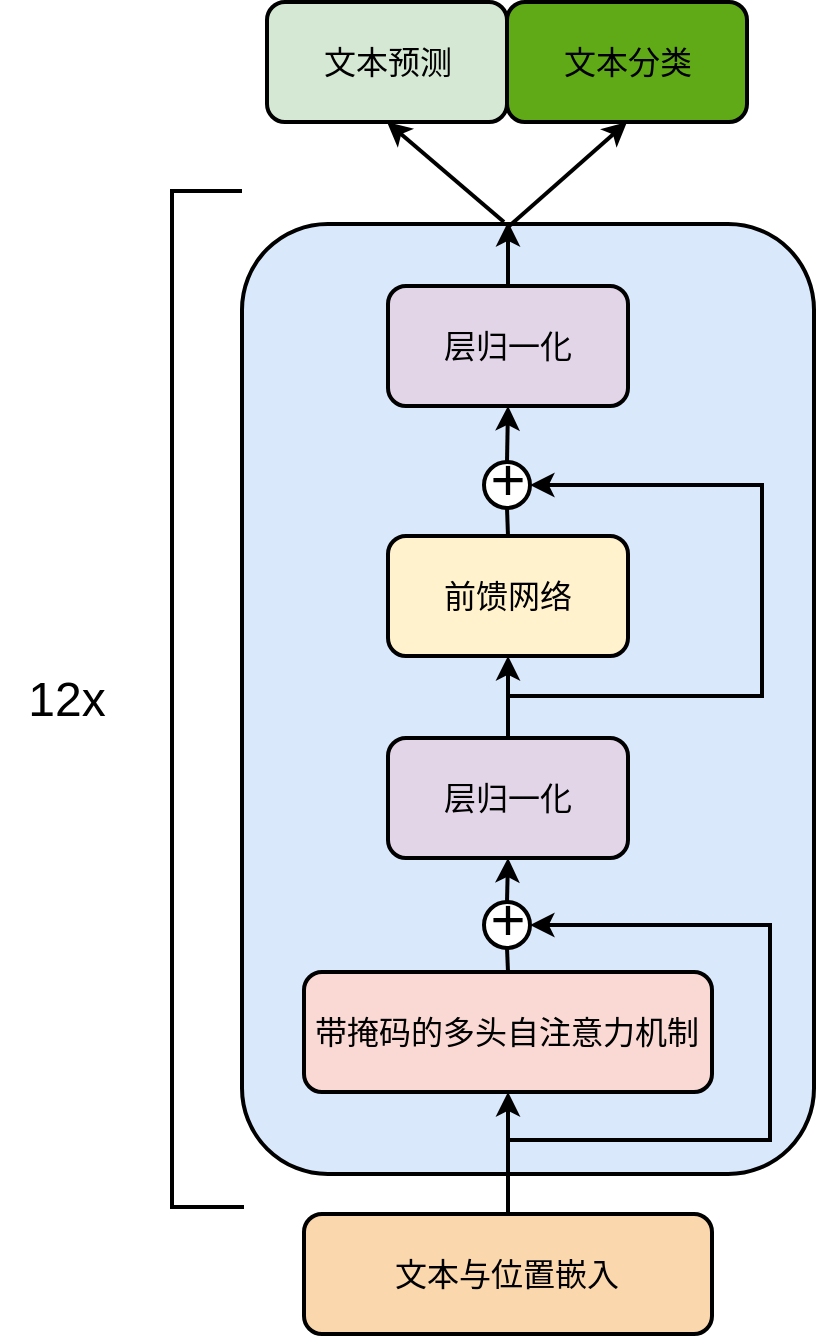 <mxfile version="27.1.6">
  <diagram name="Page-1" id="gi4vCYi5mK5d0KJ-lI0V">
    <mxGraphModel dx="1234" dy="824" grid="0" gridSize="10" guides="1" tooltips="1" connect="1" arrows="1" fold="1" page="0" pageScale="1" pageWidth="850" pageHeight="1100" math="0" shadow="0">
      <root>
        <mxCell id="0" />
        <mxCell id="1" parent="0" />
        <mxCell id="ha6Q2NB3uXMF5ZiVTk2O-11" value="" style="rounded=1;whiteSpace=wrap;html=1;fillColor=#dae8fc;strokeColor=#000000;strokeWidth=2;" vertex="1" parent="1">
          <mxGeometry x="135" y="373" width="286" height="475" as="geometry" />
        </mxCell>
        <mxCell id="5RQzjqeKvx9jLv_Sv97y-17" value="" style="ellipse;whiteSpace=wrap;html=1;aspect=fixed;strokeWidth=2;" parent="1" vertex="1">
          <mxGeometry x="256" y="712" width="23" height="23" as="geometry" />
        </mxCell>
        <mxCell id="ha6Q2NB3uXMF5ZiVTk2O-7" style="edgeStyle=orthogonalEdgeStyle;rounded=0;orthogonalLoop=1;jettySize=auto;html=1;exitX=0.5;exitY=0;exitDx=0;exitDy=0;strokeWidth=2;" edge="1" parent="1" source="5RQzjqeKvx9jLv_Sv97y-1">
          <mxGeometry relative="1" as="geometry">
            <mxPoint x="268" y="372" as="targetPoint" />
          </mxGeometry>
        </mxCell>
        <mxCell id="5RQzjqeKvx9jLv_Sv97y-1" value="" style="rounded=1;whiteSpace=wrap;html=1;strokeWidth=2;fillColor=#e1d5e7;strokeColor=#000000;" parent="1" vertex="1">
          <mxGeometry x="208" y="404" width="120" height="60" as="geometry" />
        </mxCell>
        <mxCell id="5RQzjqeKvx9jLv_Sv97y-2" value="&lt;font style=&quot;font-size: 16px;&quot;&gt;层归一化&lt;/font&gt;" style="text;html=1;align=center;verticalAlign=middle;whiteSpace=wrap;rounded=0;" parent="1" vertex="1">
          <mxGeometry x="211" y="419" width="114" height="30" as="geometry" />
        </mxCell>
        <mxCell id="ha6Q2NB3uXMF5ZiVTk2O-5" style="edgeStyle=orthogonalEdgeStyle;rounded=0;orthogonalLoop=1;jettySize=auto;html=1;exitX=0.5;exitY=0;exitDx=0;exitDy=0;entryX=0.5;entryY=1;entryDx=0;entryDy=0;strokeWidth=2;endArrow=none;startFill=0;" edge="1" parent="1" source="5RQzjqeKvx9jLv_Sv97y-3" target="5RQzjqeKvx9jLv_Sv97y-15">
          <mxGeometry relative="1" as="geometry" />
        </mxCell>
        <mxCell id="5RQzjqeKvx9jLv_Sv97y-3" value="" style="rounded=1;whiteSpace=wrap;html=1;strokeWidth=2;fillColor=#fff2cc;strokeColor=#000000;" parent="1" vertex="1">
          <mxGeometry x="208" y="529" width="120" height="60" as="geometry" />
        </mxCell>
        <mxCell id="5RQzjqeKvx9jLv_Sv97y-4" value="&lt;span style=&quot;font-size: 16px;&quot;&gt;前馈网络&lt;/span&gt;" style="text;html=1;align=center;verticalAlign=middle;whiteSpace=wrap;rounded=0;" parent="1" vertex="1">
          <mxGeometry x="211" y="544" width="114" height="30" as="geometry" />
        </mxCell>
        <mxCell id="ha6Q2NB3uXMF5ZiVTk2O-4" style="edgeStyle=orthogonalEdgeStyle;rounded=0;orthogonalLoop=1;jettySize=auto;html=1;exitX=0.5;exitY=0;exitDx=0;exitDy=0;entryX=0.5;entryY=1;entryDx=0;entryDy=0;strokeWidth=2;" edge="1" parent="1" source="5RQzjqeKvx9jLv_Sv97y-5" target="5RQzjqeKvx9jLv_Sv97y-3">
          <mxGeometry relative="1" as="geometry" />
        </mxCell>
        <mxCell id="5RQzjqeKvx9jLv_Sv97y-5" value="" style="rounded=1;whiteSpace=wrap;html=1;strokeWidth=2;fillColor=#e1d5e7;strokeColor=#000000;" parent="1" vertex="1">
          <mxGeometry x="208" y="630" width="120" height="60" as="geometry" />
        </mxCell>
        <mxCell id="5RQzjqeKvx9jLv_Sv97y-6" value="&lt;font style=&quot;font-size: 16px;&quot;&gt;层归一化&lt;/font&gt;" style="text;html=1;align=center;verticalAlign=middle;whiteSpace=wrap;rounded=0;" parent="1" vertex="1">
          <mxGeometry x="211" y="645" width="114" height="30" as="geometry" />
        </mxCell>
        <mxCell id="ha6Q2NB3uXMF5ZiVTk2O-2" style="edgeStyle=orthogonalEdgeStyle;rounded=0;orthogonalLoop=1;jettySize=auto;html=1;exitX=0.5;exitY=0;exitDx=0;exitDy=0;entryX=0.5;entryY=1;entryDx=0;entryDy=0;strokeWidth=2;endArrow=none;startFill=0;" edge="1" parent="1" source="5RQzjqeKvx9jLv_Sv97y-7" target="5RQzjqeKvx9jLv_Sv97y-17">
          <mxGeometry relative="1" as="geometry" />
        </mxCell>
        <mxCell id="5RQzjqeKvx9jLv_Sv97y-7" value="" style="rounded=1;whiteSpace=wrap;html=1;strokeWidth=2;fillColor=#fad9d5;strokeColor=#000000;" parent="1" vertex="1">
          <mxGeometry x="166" y="747" width="204" height="60" as="geometry" />
        </mxCell>
        <mxCell id="5RQzjqeKvx9jLv_Sv97y-8" value="&lt;span style=&quot;font-size: 16px;&quot;&gt;带掩码的多头自注意力机制&lt;/span&gt;" style="text;html=1;align=center;verticalAlign=middle;whiteSpace=wrap;rounded=0;" parent="1" vertex="1">
          <mxGeometry x="169" y="762" width="197" height="30" as="geometry" />
        </mxCell>
        <mxCell id="ha6Q2NB3uXMF5ZiVTk2O-1" style="edgeStyle=orthogonalEdgeStyle;rounded=0;orthogonalLoop=1;jettySize=auto;html=1;exitX=0.5;exitY=0;exitDx=0;exitDy=0;entryX=0.5;entryY=1;entryDx=0;entryDy=0;strokeWidth=2;" edge="1" parent="1" source="5RQzjqeKvx9jLv_Sv97y-9" target="5RQzjqeKvx9jLv_Sv97y-7">
          <mxGeometry relative="1" as="geometry" />
        </mxCell>
        <mxCell id="5RQzjqeKvx9jLv_Sv97y-9" value="" style="rounded=1;whiteSpace=wrap;html=1;strokeWidth=2;fillColor=#fad7ac;strokeColor=#000000;" parent="1" vertex="1">
          <mxGeometry x="166" y="868" width="204" height="60" as="geometry" />
        </mxCell>
        <mxCell id="5RQzjqeKvx9jLv_Sv97y-10" value="&lt;span style=&quot;font-size: 16px;&quot;&gt;文本与位置嵌入&lt;/span&gt;" style="text;html=1;align=center;verticalAlign=middle;whiteSpace=wrap;rounded=0;" parent="1" vertex="1">
          <mxGeometry x="169" y="883" width="197" height="30" as="geometry" />
        </mxCell>
        <mxCell id="5RQzjqeKvx9jLv_Sv97y-11" value="" style="rounded=1;whiteSpace=wrap;html=1;strokeWidth=2;fillColor=#d5e8d4;strokeColor=#000000;" parent="1" vertex="1">
          <mxGeometry x="147.5" y="262" width="120" height="60" as="geometry" />
        </mxCell>
        <mxCell id="5RQzjqeKvx9jLv_Sv97y-12" value="&lt;span style=&quot;font-size: 16px;&quot;&gt;文本预测&lt;/span&gt;" style="text;html=1;align=center;verticalAlign=middle;whiteSpace=wrap;rounded=0;" parent="1" vertex="1">
          <mxGeometry x="150.5" y="277" width="114" height="30" as="geometry" />
        </mxCell>
        <mxCell id="5RQzjqeKvx9jLv_Sv97y-13" value="" style="rounded=1;whiteSpace=wrap;html=1;strokeWidth=2;fillColor=#60a917;strokeColor=#000000;fontColor=#ffffff;" parent="1" vertex="1">
          <mxGeometry x="267.5" y="262" width="120" height="60" as="geometry" />
        </mxCell>
        <mxCell id="5RQzjqeKvx9jLv_Sv97y-14" value="&lt;span style=&quot;font-size: 16px;&quot;&gt;文本分类&lt;/span&gt;" style="text;html=1;align=center;verticalAlign=middle;whiteSpace=wrap;rounded=0;" parent="1" vertex="1">
          <mxGeometry x="270.5" y="277" width="114" height="30" as="geometry" />
        </mxCell>
        <mxCell id="ha6Q2NB3uXMF5ZiVTk2O-6" style="edgeStyle=orthogonalEdgeStyle;rounded=0;orthogonalLoop=1;jettySize=auto;html=1;exitX=0.5;exitY=0;exitDx=0;exitDy=0;entryX=0.5;entryY=1;entryDx=0;entryDy=0;strokeWidth=2;" edge="1" parent="1" source="5RQzjqeKvx9jLv_Sv97y-15" target="5RQzjqeKvx9jLv_Sv97y-1">
          <mxGeometry relative="1" as="geometry" />
        </mxCell>
        <mxCell id="5RQzjqeKvx9jLv_Sv97y-15" value="" style="ellipse;whiteSpace=wrap;html=1;aspect=fixed;strokeWidth=2;" parent="1" vertex="1">
          <mxGeometry x="256" y="492" width="23" height="23" as="geometry" />
        </mxCell>
        <mxCell id="5RQzjqeKvx9jLv_Sv97y-16" value="&lt;font style=&quot;font-size: 30px;&quot;&gt;+&lt;/font&gt;" style="text;html=1;align=center;verticalAlign=middle;whiteSpace=wrap;rounded=0;" parent="1" vertex="1">
          <mxGeometry x="237.5" y="485" width="60" height="30" as="geometry" />
        </mxCell>
        <mxCell id="ha6Q2NB3uXMF5ZiVTk2O-3" style="edgeStyle=orthogonalEdgeStyle;rounded=0;orthogonalLoop=1;jettySize=auto;html=1;exitX=0.5;exitY=0;exitDx=0;exitDy=0;entryX=0.5;entryY=1;entryDx=0;entryDy=0;strokeWidth=2;" edge="1" parent="1" source="5RQzjqeKvx9jLv_Sv97y-17" target="5RQzjqeKvx9jLv_Sv97y-5">
          <mxGeometry relative="1" as="geometry" />
        </mxCell>
        <mxCell id="5RQzjqeKvx9jLv_Sv97y-18" value="&lt;font style=&quot;font-size: 30px;&quot;&gt;+&lt;/font&gt;" style="text;html=1;align=center;verticalAlign=middle;whiteSpace=wrap;rounded=0;" parent="1" vertex="1">
          <mxGeometry x="237.5" y="705" width="60" height="30" as="geometry" />
        </mxCell>
        <mxCell id="ha6Q2NB3uXMF5ZiVTk2O-12" value="" style="endArrow=classic;html=1;rounded=0;edgeStyle=orthogonalEdgeStyle;entryX=1;entryY=0.5;entryDx=0;entryDy=0;endFill=1;strokeWidth=2;" edge="1" parent="1" target="5RQzjqeKvx9jLv_Sv97y-17">
          <mxGeometry width="50" height="50" relative="1" as="geometry">
            <mxPoint x="267.5" y="831" as="sourcePoint" />
            <mxPoint x="451" y="713" as="targetPoint" />
            <Array as="points">
              <mxPoint x="399" y="831" />
              <mxPoint x="399" y="724" />
            </Array>
          </mxGeometry>
        </mxCell>
        <mxCell id="ha6Q2NB3uXMF5ZiVTk2O-13" value="" style="endArrow=classic;html=1;rounded=0;edgeStyle=orthogonalEdgeStyle;entryX=1;entryY=0.5;entryDx=0;entryDy=0;strokeWidth=2;endFill=1;" edge="1" parent="1" target="5RQzjqeKvx9jLv_Sv97y-15">
          <mxGeometry width="50" height="50" relative="1" as="geometry">
            <mxPoint x="268" y="609" as="sourcePoint" />
            <mxPoint x="503" y="537" as="targetPoint" />
            <Array as="points">
              <mxPoint x="395" y="609" />
              <mxPoint x="395" y="504" />
            </Array>
          </mxGeometry>
        </mxCell>
        <mxCell id="ha6Q2NB3uXMF5ZiVTk2O-15" value="" style="endArrow=classic;html=1;rounded=0;exitX=0.458;exitY=-0.002;exitDx=0;exitDy=0;exitPerimeter=0;entryX=0.5;entryY=1;entryDx=0;entryDy=0;strokeWidth=2;endFill=1;" edge="1" parent="1" source="ha6Q2NB3uXMF5ZiVTk2O-11" target="5RQzjqeKvx9jLv_Sv97y-11">
          <mxGeometry width="50" height="50" relative="1" as="geometry">
            <mxPoint x="42" y="354" as="sourcePoint" />
            <mxPoint x="92" y="304" as="targetPoint" />
          </mxGeometry>
        </mxCell>
        <mxCell id="ha6Q2NB3uXMF5ZiVTk2O-16" value="" style="endArrow=classic;html=1;rounded=0;entryX=0.5;entryY=1;entryDx=0;entryDy=0;strokeWidth=2;endFill=1;" edge="1" parent="1" target="5RQzjqeKvx9jLv_Sv97y-13">
          <mxGeometry width="50" height="50" relative="1" as="geometry">
            <mxPoint x="267.5" y="375" as="sourcePoint" />
            <mxPoint x="317.5" y="325" as="targetPoint" />
          </mxGeometry>
        </mxCell>
        <mxCell id="ha6Q2NB3uXMF5ZiVTk2O-19" value="" style="endArrow=none;html=1;rounded=0;edgeStyle=orthogonalEdgeStyle;strokeWidth=2;" edge="1" parent="1">
          <mxGeometry width="50" height="50" relative="1" as="geometry">
            <mxPoint x="135" y="863.5" as="sourcePoint" />
            <mxPoint x="135" y="356.5" as="targetPoint" />
            <Array as="points">
              <mxPoint x="135" y="864.5" />
              <mxPoint x="100" y="864.5" />
              <mxPoint x="100" y="356.5" />
            </Array>
          </mxGeometry>
        </mxCell>
        <mxCell id="ha6Q2NB3uXMF5ZiVTk2O-20" value="&lt;font style=&quot;font-size: 24px;&quot;&gt;12x&lt;/font&gt;" style="text;html=1;align=center;verticalAlign=middle;whiteSpace=wrap;rounded=0;" vertex="1" parent="1">
          <mxGeometry x="14" y="578.5" width="67" height="64" as="geometry" />
        </mxCell>
      </root>
    </mxGraphModel>
  </diagram>
</mxfile>
